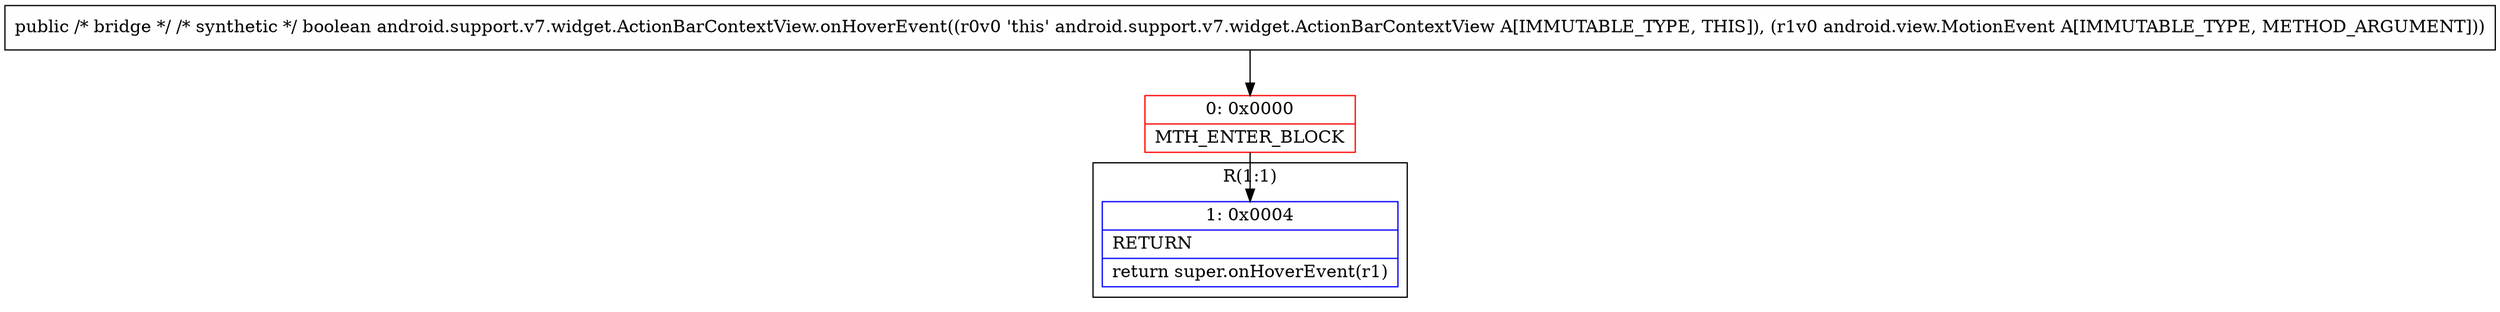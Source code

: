 digraph "CFG forandroid.support.v7.widget.ActionBarContextView.onHoverEvent(Landroid\/view\/MotionEvent;)Z" {
subgraph cluster_Region_1931668229 {
label = "R(1:1)";
node [shape=record,color=blue];
Node_1 [shape=record,label="{1\:\ 0x0004|RETURN\l|return super.onHoverEvent(r1)\l}"];
}
Node_0 [shape=record,color=red,label="{0\:\ 0x0000|MTH_ENTER_BLOCK\l}"];
MethodNode[shape=record,label="{public \/* bridge *\/ \/* synthetic *\/ boolean android.support.v7.widget.ActionBarContextView.onHoverEvent((r0v0 'this' android.support.v7.widget.ActionBarContextView A[IMMUTABLE_TYPE, THIS]), (r1v0 android.view.MotionEvent A[IMMUTABLE_TYPE, METHOD_ARGUMENT])) }"];
MethodNode -> Node_0;
Node_0 -> Node_1;
}

